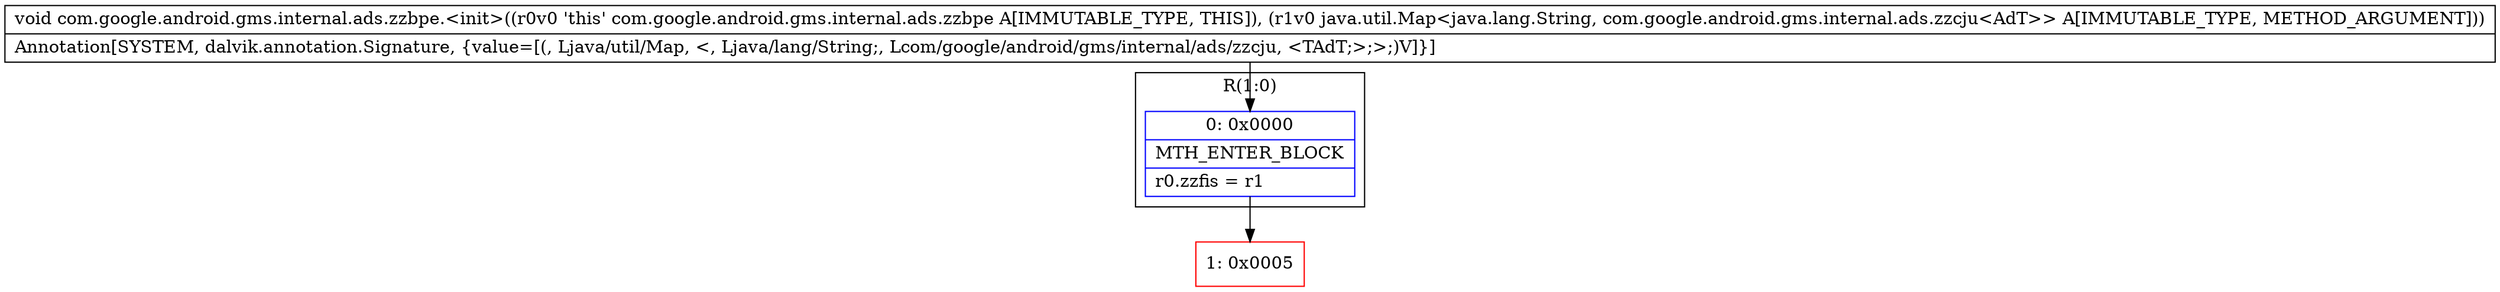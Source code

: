 digraph "CFG forcom.google.android.gms.internal.ads.zzbpe.\<init\>(Ljava\/util\/Map;)V" {
subgraph cluster_Region_1288468504 {
label = "R(1:0)";
node [shape=record,color=blue];
Node_0 [shape=record,label="{0\:\ 0x0000|MTH_ENTER_BLOCK\l|r0.zzfis = r1\l}"];
}
Node_1 [shape=record,color=red,label="{1\:\ 0x0005}"];
MethodNode[shape=record,label="{void com.google.android.gms.internal.ads.zzbpe.\<init\>((r0v0 'this' com.google.android.gms.internal.ads.zzbpe A[IMMUTABLE_TYPE, THIS]), (r1v0 java.util.Map\<java.lang.String, com.google.android.gms.internal.ads.zzcju\<AdT\>\> A[IMMUTABLE_TYPE, METHOD_ARGUMENT]))  | Annotation[SYSTEM, dalvik.annotation.Signature, \{value=[(, Ljava\/util\/Map, \<, Ljava\/lang\/String;, Lcom\/google\/android\/gms\/internal\/ads\/zzcju, \<TAdT;\>;\>;)V]\}]\l}"];
MethodNode -> Node_0;
Node_0 -> Node_1;
}


